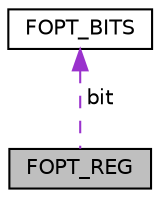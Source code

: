 digraph "FOPT_REG"
{
  edge [fontname="Helvetica",fontsize="10",labelfontname="Helvetica",labelfontsize="10"];
  node [fontname="Helvetica",fontsize="10",shape=record];
  Node1 [label="FOPT_REG",height=0.2,width=0.4,color="black", fillcolor="grey75", style="filled", fontcolor="black"];
  Node2 -> Node1 [dir="back",color="darkorchid3",fontsize="10",style="dashed",label=" bit" ,fontname="Helvetica"];
  Node2 [label="FOPT_BITS",height=0.2,width=0.4,color="black", fillcolor="white", style="filled",URL="$struct_f_o_p_t___b_i_t_s.html"];
}
